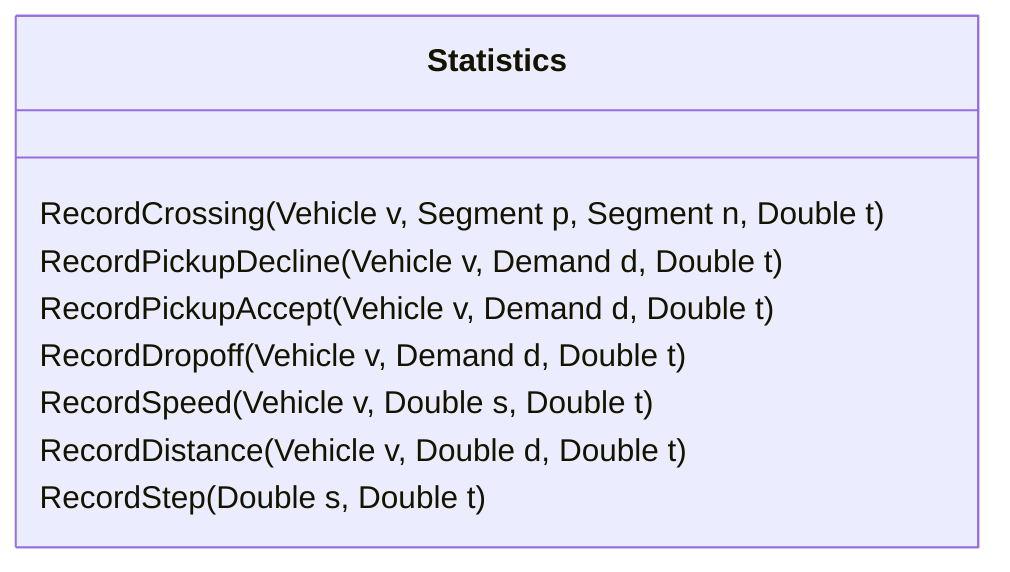 classDiagram
    direction LR
    
    class Statistics {
        RecordCrossing(Vehicle v, Segment p, Segment n, Double t)
        RecordPickupDecline(Vehicle v, Demand d, Double t)
        RecordPickupAccept(Vehicle v, Demand d, Double t)
        RecordDropoff(Vehicle v, Demand d, Double t)
        RecordSpeed(Vehicle v, Double s, Double t)
        RecordDistance(Vehicle v, Double d, Double t)
        RecordStep(Double s, Double t)
    }